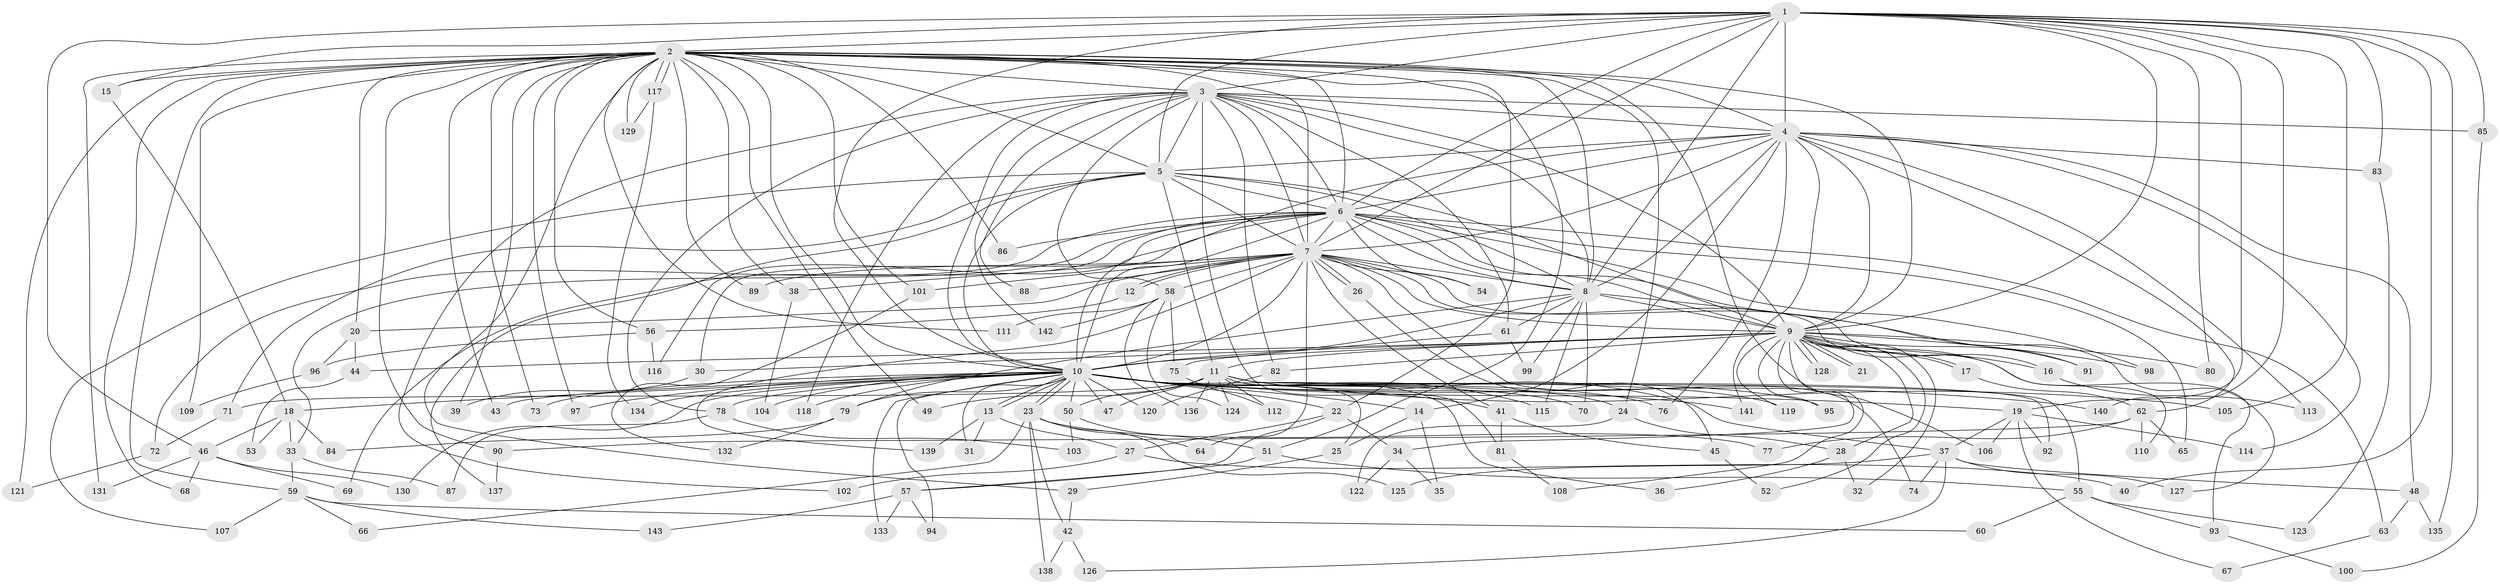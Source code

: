 // Generated by graph-tools (version 1.1) at 2025/01/03/09/25 03:01:29]
// undirected, 143 vertices, 311 edges
graph export_dot {
graph [start="1"]
  node [color=gray90,style=filled];
  1;
  2;
  3;
  4;
  5;
  6;
  7;
  8;
  9;
  10;
  11;
  12;
  13;
  14;
  15;
  16;
  17;
  18;
  19;
  20;
  21;
  22;
  23;
  24;
  25;
  26;
  27;
  28;
  29;
  30;
  31;
  32;
  33;
  34;
  35;
  36;
  37;
  38;
  39;
  40;
  41;
  42;
  43;
  44;
  45;
  46;
  47;
  48;
  49;
  50;
  51;
  52;
  53;
  54;
  55;
  56;
  57;
  58;
  59;
  60;
  61;
  62;
  63;
  64;
  65;
  66;
  67;
  68;
  69;
  70;
  71;
  72;
  73;
  74;
  75;
  76;
  77;
  78;
  79;
  80;
  81;
  82;
  83;
  84;
  85;
  86;
  87;
  88;
  89;
  90;
  91;
  92;
  93;
  94;
  95;
  96;
  97;
  98;
  99;
  100;
  101;
  102;
  103;
  104;
  105;
  106;
  107;
  108;
  109;
  110;
  111;
  112;
  113;
  114;
  115;
  116;
  117;
  118;
  119;
  120;
  121;
  122;
  123;
  124;
  125;
  126;
  127;
  128;
  129;
  130;
  131;
  132;
  133;
  134;
  135;
  136;
  137;
  138;
  139;
  140;
  141;
  142;
  143;
  1 -- 2;
  1 -- 3;
  1 -- 4;
  1 -- 5;
  1 -- 6;
  1 -- 7;
  1 -- 8;
  1 -- 9;
  1 -- 10;
  1 -- 15;
  1 -- 19;
  1 -- 40;
  1 -- 46;
  1 -- 80;
  1 -- 83;
  1 -- 85;
  1 -- 105;
  1 -- 135;
  1 -- 140;
  2 -- 3;
  2 -- 4;
  2 -- 5;
  2 -- 6;
  2 -- 7;
  2 -- 8;
  2 -- 9;
  2 -- 10;
  2 -- 15;
  2 -- 20;
  2 -- 22;
  2 -- 24;
  2 -- 29;
  2 -- 38;
  2 -- 39;
  2 -- 43;
  2 -- 49;
  2 -- 51;
  2 -- 56;
  2 -- 59;
  2 -- 68;
  2 -- 73;
  2 -- 86;
  2 -- 89;
  2 -- 90;
  2 -- 97;
  2 -- 101;
  2 -- 106;
  2 -- 109;
  2 -- 111;
  2 -- 117;
  2 -- 117;
  2 -- 121;
  2 -- 129;
  2 -- 131;
  3 -- 4;
  3 -- 5;
  3 -- 6;
  3 -- 7;
  3 -- 8;
  3 -- 9;
  3 -- 10;
  3 -- 58;
  3 -- 61;
  3 -- 78;
  3 -- 81;
  3 -- 82;
  3 -- 85;
  3 -- 88;
  3 -- 102;
  3 -- 118;
  3 -- 142;
  4 -- 5;
  4 -- 6;
  4 -- 7;
  4 -- 8;
  4 -- 9;
  4 -- 10;
  4 -- 14;
  4 -- 48;
  4 -- 62;
  4 -- 76;
  4 -- 83;
  4 -- 113;
  4 -- 114;
  4 -- 141;
  5 -- 6;
  5 -- 7;
  5 -- 8;
  5 -- 9;
  5 -- 10;
  5 -- 11;
  5 -- 71;
  5 -- 107;
  5 -- 137;
  6 -- 7;
  6 -- 8;
  6 -- 9;
  6 -- 10;
  6 -- 30;
  6 -- 33;
  6 -- 54;
  6 -- 63;
  6 -- 65;
  6 -- 69;
  6 -- 72;
  6 -- 86;
  6 -- 91;
  6 -- 98;
  6 -- 116;
  7 -- 8;
  7 -- 9;
  7 -- 10;
  7 -- 12;
  7 -- 12;
  7 -- 16;
  7 -- 20;
  7 -- 26;
  7 -- 26;
  7 -- 38;
  7 -- 41;
  7 -- 54;
  7 -- 58;
  7 -- 64;
  7 -- 74;
  7 -- 88;
  7 -- 89;
  7 -- 101;
  7 -- 110;
  7 -- 139;
  8 -- 9;
  8 -- 10;
  8 -- 61;
  8 -- 70;
  8 -- 79;
  8 -- 99;
  8 -- 115;
  8 -- 127;
  9 -- 10;
  9 -- 11;
  9 -- 16;
  9 -- 17;
  9 -- 17;
  9 -- 21;
  9 -- 21;
  9 -- 28;
  9 -- 30;
  9 -- 32;
  9 -- 34;
  9 -- 44;
  9 -- 52;
  9 -- 80;
  9 -- 82;
  9 -- 91;
  9 -- 93;
  9 -- 95;
  9 -- 98;
  9 -- 108;
  9 -- 119;
  9 -- 128;
  9 -- 128;
  10 -- 13;
  10 -- 13;
  10 -- 14;
  10 -- 18;
  10 -- 19;
  10 -- 22;
  10 -- 23;
  10 -- 23;
  10 -- 24;
  10 -- 31;
  10 -- 36;
  10 -- 41;
  10 -- 43;
  10 -- 47;
  10 -- 50;
  10 -- 70;
  10 -- 73;
  10 -- 76;
  10 -- 78;
  10 -- 79;
  10 -- 94;
  10 -- 95;
  10 -- 97;
  10 -- 104;
  10 -- 115;
  10 -- 118;
  10 -- 119;
  10 -- 120;
  10 -- 130;
  10 -- 133;
  10 -- 134;
  10 -- 140;
  10 -- 141;
  11 -- 25;
  11 -- 37;
  11 -- 47;
  11 -- 49;
  11 -- 50;
  11 -- 55;
  11 -- 71;
  11 -- 92;
  11 -- 105;
  11 -- 112;
  11 -- 124;
  11 -- 136;
  12 -- 56;
  13 -- 27;
  13 -- 31;
  13 -- 139;
  14 -- 25;
  14 -- 35;
  15 -- 18;
  16 -- 113;
  17 -- 62;
  18 -- 33;
  18 -- 46;
  18 -- 53;
  18 -- 84;
  19 -- 37;
  19 -- 67;
  19 -- 92;
  19 -- 106;
  19 -- 114;
  20 -- 44;
  20 -- 96;
  22 -- 27;
  22 -- 34;
  22 -- 57;
  23 -- 42;
  23 -- 64;
  23 -- 66;
  23 -- 77;
  23 -- 125;
  23 -- 138;
  24 -- 28;
  24 -- 122;
  25 -- 29;
  26 -- 45;
  27 -- 40;
  27 -- 102;
  28 -- 32;
  28 -- 36;
  29 -- 42;
  30 -- 39;
  33 -- 59;
  33 -- 87;
  34 -- 35;
  34 -- 122;
  37 -- 48;
  37 -- 74;
  37 -- 125;
  37 -- 126;
  37 -- 127;
  38 -- 104;
  41 -- 45;
  41 -- 81;
  42 -- 126;
  42 -- 138;
  44 -- 53;
  45 -- 52;
  46 -- 68;
  46 -- 69;
  46 -- 130;
  46 -- 131;
  48 -- 63;
  48 -- 135;
  50 -- 51;
  50 -- 103;
  51 -- 55;
  51 -- 57;
  55 -- 60;
  55 -- 93;
  55 -- 123;
  56 -- 96;
  56 -- 116;
  57 -- 94;
  57 -- 133;
  57 -- 143;
  58 -- 75;
  58 -- 111;
  58 -- 124;
  58 -- 136;
  58 -- 142;
  59 -- 60;
  59 -- 66;
  59 -- 107;
  59 -- 143;
  61 -- 75;
  61 -- 99;
  62 -- 65;
  62 -- 77;
  62 -- 90;
  62 -- 110;
  63 -- 67;
  71 -- 72;
  72 -- 121;
  75 -- 112;
  78 -- 87;
  78 -- 103;
  79 -- 84;
  79 -- 132;
  81 -- 108;
  82 -- 120;
  83 -- 123;
  85 -- 100;
  90 -- 137;
  93 -- 100;
  96 -- 109;
  101 -- 132;
  117 -- 129;
  117 -- 134;
}
